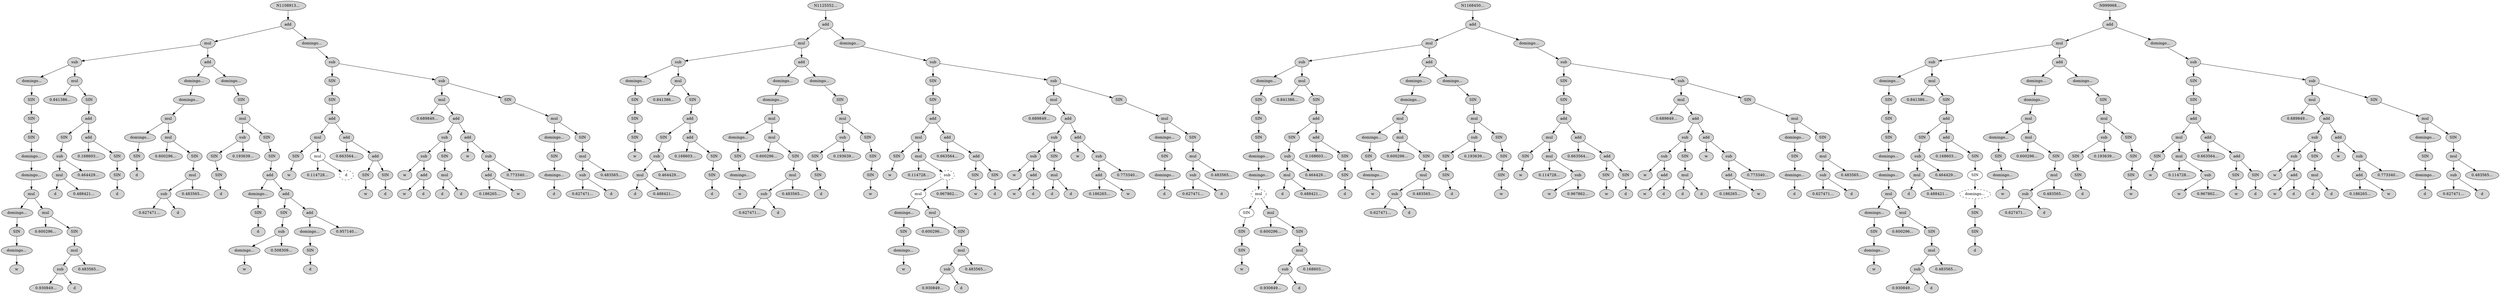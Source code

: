 digraph Population_20 {
N1108913[ style="filled"  label="N1108913..."];
N1108913 -> N1108914;
N1108914[ style="filled"  label="add"];
N1108914 -> N1108915;
N1108915[ style="filled"  label="mul"];
N1108915 -> N1108916;
N1108916[ style="filled"  label="sub"];
N1108916 -> N1108917;
N1108917[ style="filled"  label="domingo..."];
N1108917 -> N1108918;
N1108918[ style="filled"  label="SIN"];
N1108918 -> N1108919;
N1108919[ style="filled"  label="SIN"];
N1108919 -> N1108920;
N1108920[ style="filled"  label="SIN"];
N1108920 -> N1108921;
N1108921[ style="filled"  label="domingo..."];
N1108921 -> N1108922;
N1108922[ style="filled"  label="domingo..."];
N1108922 -> N1108923;
N1108923[ style="filled"  label="mul"];
N1108923 -> N1108924;
N1108924[ style="filled"  label="domingo..."];
N1108924 -> N1108925;
N1108925[ style="filled"  label="SIN"];
N1108925 -> N1108926;
N1108926[ style="filled"  label="domingo..."];
N1108926 -> N1108927;
N1108927[ style="filled"  label="w"];
N1108923 -> N1108928;
N1108928[ style="filled"  label="mul"];
N1108928 -> N1108929;
N1108929[ style="filled"  label="0.600296..."];
N1108928 -> N1108930;
N1108930[ style="filled"  label="SIN"];
N1108930 -> N1108931;
N1108931[ style="filled"  label="mul"];
N1108931 -> N1108932;
N1108932[ style="filled"  label="sub"];
N1108932 -> N1108933;
N1108933[ style="filled"  label="0.930849..."];
N1108932 -> N1108934;
N1108934[ style="filled"  label="d"];
N1108931 -> N1108935;
N1108935[ style="filled"  label="0.483565..."];
N1108916 -> N1108936;
N1108936[ style="filled"  label="mul"];
N1108936 -> N1108937;
N1108937[ style="filled"  label="0.841386..."];
N1108936 -> N1108938;
N1108938[ style="filled"  label="SIN"];
N1108938 -> N1108939;
N1108939[ style="filled"  label="add"];
N1108939 -> N1108940;
N1108940[ style="filled"  label="SIN"];
N1108940 -> N1108941;
N1108941[ style="filled"  label="sub"];
N1108941 -> N1108942;
N1108942[ style="filled"  label="mul"];
N1108942 -> N1108943;
N1108943[ style="filled"  label="d"];
N1108942 -> N1108944;
N1108944[ style="filled"  label="0.488421..."];
N1108941 -> N1108945;
N1108945[ style="filled"  label="0.464429..."];
N1108939 -> N1108946;
N1108946[ style="filled"  label="add"];
N1108946 -> N1108947;
N1108947[ style="filled"  label="0.168603..."];
N1108946 -> N1108948;
N1108948[ style="filled"  label="SIN"];
N1108948 -> N1108949;
N1108949[ style="filled"  label="SIN"];
N1108949 -> N1108950;
N1108950[ style="filled"  label="d"];
N1108915 -> N1108951;
N1108951[ style="filled"  label="add"];
N1108951 -> N1108952;
N1108952[ style="filled"  label="domingo..."];
N1108952 -> N1108953;
N1108953[ style="filled"  label="domingo..."];
N1108953 -> N1108954;
N1108954[ style="filled"  label="mul"];
N1108954 -> N1108955;
N1108955[ style="filled"  label="domingo..."];
N1108955 -> N1108956;
N1108956[ style="filled"  label="SIN"];
N1108956 -> N1108957;
N1108957[ style="filled"  label="d"];
N1108954 -> N1108958;
N1108958[ style="filled"  label="mul"];
N1108958 -> N1108959;
N1108959[ style="filled"  label="0.600296..."];
N1108958 -> N1108960;
N1108960[ style="filled"  label="SIN"];
N1108960 -> N1108961;
N1108961[ style="filled"  label="mul"];
N1108961 -> N1108962;
N1108962[ style="filled"  label="sub"];
N1108962 -> N1108963;
N1108963[ style="filled"  label="0.627471..."];
N1108962 -> N1108964;
N1108964[ style="filled"  label="d"];
N1108961 -> N1108965;
N1108965[ style="filled"  label="0.483565..."];
N1108951 -> N1108966;
N1108966[ style="filled"  label="domingo..."];
N1108966 -> N1108967;
N1108967[ style="filled"  label="SIN"];
N1108967 -> N1108968;
N1108968[ style="filled"  label="mul"];
N1108968 -> N1108969;
N1108969[ style="filled"  label="sub"];
N1108969 -> N1108970;
N1108970[ style="filled"  label="SIN"];
N1108970 -> N1108971;
N1108971[ style="filled"  label="SIN"];
N1108971 -> N1108972;
N1108972[ style="filled"  label="d"];
N1108969 -> N1108973;
N1108973[ style="filled"  label="0.193639..."];
N1108968 -> N1108974;
N1108974[ style="filled"  label="SIN"];
N1108974 -> N1108975;
N1108975[ style="filled"  label="SIN"];
N1108975 -> N1108976;
N1108976[ style="filled"  label="add"];
N1108976 -> N1108977;
N1108977[ style="filled"  label="domingo..."];
N1108977 -> N1108978;
N1108978[ style="filled"  label="SIN"];
N1108978 -> N1108979;
N1108979[ style="filled"  label="d"];
N1108976 -> N1108980;
N1108980[ style="filled"  label="add"];
N1108980 -> N1108981;
N1108981[ style="filled"  label="SIN"];
N1108981 -> N1108982;
N1108982[ style="filled"  label="sub"];
N1108982 -> N1108983;
N1108983[ style="filled"  label="domingo..."];
N1108983 -> N1108984;
N1108984[ style="filled"  label="w"];
N1108982 -> N1108985;
N1108985[ style="filled"  label="0.508309..."];
N1108980 -> N1108986;
N1108986[ style="filled"  label="add"];
N1108986 -> N1108987;
N1108987[ style="filled"  label="domingo..."];
N1108987 -> N1108988;
N1108988[ style="filled"  label="SIN"];
N1108988 -> N1108989;
N1108989[ style="filled"  label="d"];
N1108986 -> N1108990;
N1108990[ style="filled"  label="0.957140..."];
N1108914 -> N1108991;
N1108991[ style="filled"  label="domingo..."];
N1108991 -> N1108992;
N1108992[ style="filled"  label="sub"];
N1108992 -> N1108993;
N1108993[ style="filled"  label="SIN"];
N1108993 -> N1108994;
N1108994[ style="filled"  label="SIN"];
N1108994 -> N1108995;
N1108995[ style="filled"  label="add"];
N1108995 -> N1108996;
N1108996[ style="filled"  label="mul"];
N1108996 -> N1108997;
N1108997[ style="filled"  label="SIN"];
N1108997 -> N1108998;
N1108998[ style="filled"  label="w"];
N1108996 -> N1108999;
N1108999[ style="solid"  label="mul"];
N1108999 -> N1109000;
N1109000[ style="filled"  label="0.114728..."];
N1108999 -> N1109131;
N1109131[ style="dashed"  label="d"];
N1108995 -> N1109004;
N1109004[ style="filled"  label="add"];
N1109004 -> N1109005;
N1109005[ style="filled"  label="0.663564..."];
N1109004 -> N1109006;
N1109006[ style="filled"  label="add"];
N1109006 -> N1109007;
N1109007[ style="filled"  label="SIN"];
N1109007 -> N1109008;
N1109008[ style="filled"  label="w"];
N1109006 -> N1109009;
N1109009[ style="filled"  label="SIN"];
N1109009 -> N1109010;
N1109010[ style="filled"  label="d"];
N1108992 -> N1109011;
N1109011[ style="filled"  label="sub"];
N1109011 -> N1109012;
N1109012[ style="filled"  label="mul"];
N1109012 -> N1109013;
N1109013[ style="filled"  label="0.689849..."];
N1109012 -> N1109014;
N1109014[ style="filled"  label="add"];
N1109014 -> N1109015;
N1109015[ style="filled"  label="sub"];
N1109015 -> N1109016;
N1109016[ style="filled"  label="sub"];
N1109016 -> N1109017;
N1109017[ style="filled"  label="w"];
N1109016 -> N1109018;
N1109018[ style="filled"  label="add"];
N1109018 -> N1109019;
N1109019[ style="filled"  label="w"];
N1109018 -> N1109020;
N1109020[ style="filled"  label="d"];
N1109015 -> N1109021;
N1109021[ style="filled"  label="SIN"];
N1109021 -> N1109022;
N1109022[ style="filled"  label="mul"];
N1109022 -> N1109023;
N1109023[ style="filled"  label="d"];
N1109022 -> N1109024;
N1109024[ style="filled"  label="d"];
N1109014 -> N1109025;
N1109025[ style="filled"  label="add"];
N1109025 -> N1109026;
N1109026[ style="filled"  label="w"];
N1109025 -> N1109027;
N1109027[ style="filled"  label="sub"];
N1109027 -> N1109028;
N1109028[ style="filled"  label="add"];
N1109028 -> N1109029;
N1109029[ style="filled"  label="0.186265..."];
N1109028 -> N1109030;
N1109030[ style="filled"  label="w"];
N1109027 -> N1109031;
N1109031[ style="filled"  label="0.773340..."];
N1109011 -> N1109032;
N1109032[ style="filled"  label="SIN"];
N1109032 -> N1109033;
N1109033[ style="filled"  label="mul"];
N1109033 -> N1109034;
N1109034[ style="filled"  label="domingo..."];
N1109034 -> N1109035;
N1109035[ style="filled"  label="SIN"];
N1109035 -> N1109036;
N1109036[ style="filled"  label="domingo..."];
N1109036 -> N1109037;
N1109037[ style="filled"  label="d"];
N1109033 -> N1109038;
N1109038[ style="filled"  label="SIN"];
N1109038 -> N1109039;
N1109039[ style="filled"  label="mul"];
N1109039 -> N1109040;
N1109040[ style="filled"  label="sub"];
N1109040 -> N1109041;
N1109041[ style="filled"  label="0.627471..."];
N1109040 -> N1109042;
N1109042[ style="filled"  label="d"];
N1109039 -> N1109043;
N1109043[ style="filled"  label="0.483565..."];

N1125552[ style="filled"  label="N1125552..."];
N1125552 -> N1125553;
N1125553[ style="filled"  label="add"];
N1125553 -> N1125554;
N1125554[ style="filled"  label="mul"];
N1125554 -> N1125555;
N1125555[ style="filled"  label="sub"];
N1125555 -> N1125556;
N1125556[ style="filled"  label="domingo..."];
N1125556 -> N1125557;
N1125557[ style="filled"  label="SIN"];
N1125557 -> N1125558;
N1125558[ style="filled"  label="SIN"];
N1125558 -> N1125559;
N1125559[ style="filled"  label="SIN"];
N1125559 -> N1125560;
N1125560[ style="filled"  label="w"];
N1125555 -> N1125561;
N1125561[ style="filled"  label="mul"];
N1125561 -> N1125562;
N1125562[ style="filled"  label="0.841386..."];
N1125561 -> N1125563;
N1125563[ style="filled"  label="SIN"];
N1125563 -> N1125564;
N1125564[ style="filled"  label="add"];
N1125564 -> N1125565;
N1125565[ style="filled"  label="SIN"];
N1125565 -> N1125566;
N1125566[ style="filled"  label="sub"];
N1125566 -> N1125567;
N1125567[ style="filled"  label="mul"];
N1125567 -> N1125568;
N1125568[ style="filled"  label="d"];
N1125567 -> N1125569;
N1125569[ style="filled"  label="0.488421..."];
N1125566 -> N1125570;
N1125570[ style="filled"  label="0.464429..."];
N1125564 -> N1125571;
N1125571[ style="filled"  label="add"];
N1125571 -> N1125572;
N1125572[ style="filled"  label="0.168603..."];
N1125571 -> N1125573;
N1125573[ style="filled"  label="SIN"];
N1125573 -> N1125574;
N1125574[ style="filled"  label="SIN"];
N1125574 -> N1125575;
N1125575[ style="filled"  label="d"];
N1125554 -> N1125576;
N1125576[ style="filled"  label="add"];
N1125576 -> N1125577;
N1125577[ style="filled"  label="domingo..."];
N1125577 -> N1125578;
N1125578[ style="filled"  label="domingo..."];
N1125578 -> N1125579;
N1125579[ style="filled"  label="mul"];
N1125579 -> N1125580;
N1125580[ style="filled"  label="domingo..."];
N1125580 -> N1125581;
N1125581[ style="filled"  label="SIN"];
N1125581 -> N1125582;
N1125582[ style="filled"  label="domingo..."];
N1125582 -> N1125583;
N1125583[ style="filled"  label="w"];
N1125579 -> N1125584;
N1125584[ style="filled"  label="mul"];
N1125584 -> N1125585;
N1125585[ style="filled"  label="0.600296..."];
N1125584 -> N1125586;
N1125586[ style="filled"  label="SIN"];
N1125586 -> N1125587;
N1125587[ style="filled"  label="mul"];
N1125587 -> N1125588;
N1125588[ style="filled"  label="sub"];
N1125588 -> N1125589;
N1125589[ style="filled"  label="0.627471..."];
N1125588 -> N1125590;
N1125590[ style="filled"  label="d"];
N1125587 -> N1125591;
N1125591[ style="filled"  label="0.483565..."];
N1125576 -> N1125592;
N1125592[ style="filled"  label="domingo..."];
N1125592 -> N1125593;
N1125593[ style="filled"  label="SIN"];
N1125593 -> N1125594;
N1125594[ style="filled"  label="mul"];
N1125594 -> N1125595;
N1125595[ style="filled"  label="sub"];
N1125595 -> N1125596;
N1125596[ style="filled"  label="SIN"];
N1125596 -> N1125597;
N1125597[ style="filled"  label="SIN"];
N1125597 -> N1125598;
N1125598[ style="filled"  label="d"];
N1125595 -> N1125599;
N1125599[ style="filled"  label="0.193639..."];
N1125594 -> N1125600;
N1125600[ style="filled"  label="SIN"];
N1125600 -> N1125601;
N1125601[ style="filled"  label="SIN"];
N1125601 -> N1125602;
N1125602[ style="filled"  label="SIN"];
N1125602 -> N1125603;
N1125603[ style="filled"  label="w"];
N1125553 -> N1125604;
N1125604[ style="filled"  label="domingo..."];
N1125604 -> N1125605;
N1125605[ style="filled"  label="sub"];
N1125605 -> N1125606;
N1125606[ style="filled"  label="SIN"];
N1125606 -> N1125607;
N1125607[ style="filled"  label="SIN"];
N1125607 -> N1125608;
N1125608[ style="filled"  label="add"];
N1125608 -> N1125609;
N1125609[ style="filled"  label="mul"];
N1125609 -> N1125610;
N1125610[ style="filled"  label="SIN"];
N1125610 -> N1125611;
N1125611[ style="filled"  label="w"];
N1125609 -> N1125612;
N1125612[ style="filled"  label="mul"];
N1125612 -> N1125613;
N1125613[ style="filled"  label="0.114728..."];
N1125612 -> N1125614;
N1125614[ style="dashed"  label="sub"];
N1125614 -> N1125444;
N1125444[ style="solid"  label="mul"];
N1125444 -> N1125445;
N1125445[ style="filled"  label="domingo..."];
N1125445 -> N1125446;
N1125446[ style="filled"  label="SIN"];
N1125446 -> N1125447;
N1125447[ style="filled"  label="domingo..."];
N1125447 -> N1125448;
N1125448[ style="filled"  label="w"];
N1125444 -> N1125449;
N1125449[ style="filled"  label="mul"];
N1125449 -> N1125450;
N1125450[ style="filled"  label="0.600296..."];
N1125449 -> N1125451;
N1125451[ style="filled"  label="SIN"];
N1125451 -> N1125452;
N1125452[ style="filled"  label="mul"];
N1125452 -> N1125453;
N1125453[ style="filled"  label="sub"];
N1125453 -> N1125454;
N1125454[ style="filled"  label="0.930849..."];
N1125453 -> N1125455;
N1125455[ style="filled"  label="d"];
N1125452 -> N1125456;
N1125456[ style="filled"  label="0.483565..."];
N1125614 -> N1125616;
N1125616[ style="filled"  label="0.967862..."];
N1125608 -> N1125617;
N1125617[ style="filled"  label="add"];
N1125617 -> N1125618;
N1125618[ style="filled"  label="0.663564..."];
N1125617 -> N1125619;
N1125619[ style="filled"  label="add"];
N1125619 -> N1125620;
N1125620[ style="filled"  label="SIN"];
N1125620 -> N1125621;
N1125621[ style="filled"  label="w"];
N1125619 -> N1125622;
N1125622[ style="filled"  label="SIN"];
N1125622 -> N1125623;
N1125623[ style="filled"  label="d"];
N1125605 -> N1125624;
N1125624[ style="filled"  label="sub"];
N1125624 -> N1125625;
N1125625[ style="filled"  label="mul"];
N1125625 -> N1125626;
N1125626[ style="filled"  label="0.689849..."];
N1125625 -> N1125627;
N1125627[ style="filled"  label="add"];
N1125627 -> N1125628;
N1125628[ style="filled"  label="sub"];
N1125628 -> N1125629;
N1125629[ style="filled"  label="sub"];
N1125629 -> N1125630;
N1125630[ style="filled"  label="w"];
N1125629 -> N1125631;
N1125631[ style="filled"  label="add"];
N1125631 -> N1125632;
N1125632[ style="filled"  label="w"];
N1125631 -> N1125633;
N1125633[ style="filled"  label="d"];
N1125628 -> N1125634;
N1125634[ style="filled"  label="SIN"];
N1125634 -> N1125635;
N1125635[ style="filled"  label="mul"];
N1125635 -> N1125636;
N1125636[ style="filled"  label="d"];
N1125635 -> N1125637;
N1125637[ style="filled"  label="d"];
N1125627 -> N1125638;
N1125638[ style="filled"  label="add"];
N1125638 -> N1125639;
N1125639[ style="filled"  label="w"];
N1125638 -> N1125640;
N1125640[ style="filled"  label="sub"];
N1125640 -> N1125641;
N1125641[ style="filled"  label="add"];
N1125641 -> N1125642;
N1125642[ style="filled"  label="0.186265..."];
N1125641 -> N1125643;
N1125643[ style="filled"  label="w"];
N1125640 -> N1125644;
N1125644[ style="filled"  label="0.773340..."];
N1125624 -> N1125645;
N1125645[ style="filled"  label="SIN"];
N1125645 -> N1125646;
N1125646[ style="filled"  label="mul"];
N1125646 -> N1125647;
N1125647[ style="filled"  label="domingo..."];
N1125647 -> N1125648;
N1125648[ style="filled"  label="SIN"];
N1125648 -> N1125649;
N1125649[ style="filled"  label="domingo..."];
N1125649 -> N1125650;
N1125650[ style="filled"  label="d"];
N1125646 -> N1125651;
N1125651[ style="filled"  label="SIN"];
N1125651 -> N1125652;
N1125652[ style="filled"  label="mul"];
N1125652 -> N1125653;
N1125653[ style="filled"  label="sub"];
N1125653 -> N1125654;
N1125654[ style="filled"  label="0.627471..."];
N1125653 -> N1125655;
N1125655[ style="filled"  label="d"];
N1125652 -> N1125656;
N1125656[ style="filled"  label="0.483565..."];

N1168450[ style="filled"  label="N1168450..."];
N1168450 -> N1168451;
N1168451[ style="filled"  label="add"];
N1168451 -> N1168452;
N1168452[ style="filled"  label="mul"];
N1168452 -> N1168453;
N1168453[ style="filled"  label="sub"];
N1168453 -> N1168454;
N1168454[ style="filled"  label="domingo..."];
N1168454 -> N1168455;
N1168455[ style="filled"  label="SIN"];
N1168455 -> N1168456;
N1168456[ style="filled"  label="SIN"];
N1168456 -> N1168457;
N1168457[ style="filled"  label="SIN"];
N1168457 -> N1168458;
N1168458[ style="filled"  label="domingo..."];
N1168458 -> N1168459;
N1168459[ style="filled"  label="domingo..."];
N1168459 -> N1168460;
N1168460[ style="dashed"  label="mul"];
N1168460 -> N1168338;
N1168338[ style="solid"  label="SIN"];
N1168338 -> N1168339;
N1168339[ style="filled"  label="SIN"];
N1168339 -> N1168340;
N1168340[ style="filled"  label="SIN"];
N1168340 -> N1168341;
N1168341[ style="filled"  label="w"];
N1168460 -> N1168465;
N1168465[ style="filled"  label="mul"];
N1168465 -> N1168466;
N1168466[ style="filled"  label="0.600296..."];
N1168465 -> N1168467;
N1168467[ style="filled"  label="SIN"];
N1168467 -> N1168468;
N1168468[ style="filled"  label="mul"];
N1168468 -> N1168469;
N1168469[ style="filled"  label="sub"];
N1168469 -> N1168470;
N1168470[ style="filled"  label="0.930849..."];
N1168469 -> N1168471;
N1168471[ style="filled"  label="d"];
N1168468 -> N1168472;
N1168472[ style="filled"  label="0.168603..."];
N1168453 -> N1168473;
N1168473[ style="filled"  label="mul"];
N1168473 -> N1168474;
N1168474[ style="filled"  label="0.841386..."];
N1168473 -> N1168475;
N1168475[ style="filled"  label="SIN"];
N1168475 -> N1168476;
N1168476[ style="filled"  label="add"];
N1168476 -> N1168477;
N1168477[ style="filled"  label="SIN"];
N1168477 -> N1168478;
N1168478[ style="filled"  label="sub"];
N1168478 -> N1168479;
N1168479[ style="filled"  label="mul"];
N1168479 -> N1168480;
N1168480[ style="filled"  label="d"];
N1168479 -> N1168481;
N1168481[ style="filled"  label="0.488421..."];
N1168478 -> N1168482;
N1168482[ style="filled"  label="0.464429..."];
N1168476 -> N1168483;
N1168483[ style="filled"  label="add"];
N1168483 -> N1168484;
N1168484[ style="filled"  label="0.168603..."];
N1168483 -> N1168485;
N1168485[ style="filled"  label="SIN"];
N1168485 -> N1168486;
N1168486[ style="filled"  label="SIN"];
N1168486 -> N1168487;
N1168487[ style="filled"  label="d"];
N1168452 -> N1168488;
N1168488[ style="filled"  label="add"];
N1168488 -> N1168489;
N1168489[ style="filled"  label="domingo..."];
N1168489 -> N1168490;
N1168490[ style="filled"  label="domingo..."];
N1168490 -> N1168491;
N1168491[ style="filled"  label="mul"];
N1168491 -> N1168492;
N1168492[ style="filled"  label="domingo..."];
N1168492 -> N1168493;
N1168493[ style="filled"  label="SIN"];
N1168493 -> N1168494;
N1168494[ style="filled"  label="domingo..."];
N1168494 -> N1168495;
N1168495[ style="filled"  label="w"];
N1168491 -> N1168496;
N1168496[ style="filled"  label="mul"];
N1168496 -> N1168497;
N1168497[ style="filled"  label="0.600296..."];
N1168496 -> N1168498;
N1168498[ style="filled"  label="SIN"];
N1168498 -> N1168499;
N1168499[ style="filled"  label="mul"];
N1168499 -> N1168500;
N1168500[ style="filled"  label="sub"];
N1168500 -> N1168501;
N1168501[ style="filled"  label="0.627471..."];
N1168500 -> N1168502;
N1168502[ style="filled"  label="d"];
N1168499 -> N1168503;
N1168503[ style="filled"  label="0.483565..."];
N1168488 -> N1168504;
N1168504[ style="filled"  label="domingo..."];
N1168504 -> N1168505;
N1168505[ style="filled"  label="SIN"];
N1168505 -> N1168506;
N1168506[ style="filled"  label="mul"];
N1168506 -> N1168507;
N1168507[ style="filled"  label="sub"];
N1168507 -> N1168508;
N1168508[ style="filled"  label="SIN"];
N1168508 -> N1168509;
N1168509[ style="filled"  label="SIN"];
N1168509 -> N1168510;
N1168510[ style="filled"  label="d"];
N1168507 -> N1168511;
N1168511[ style="filled"  label="0.193639..."];
N1168506 -> N1168512;
N1168512[ style="filled"  label="SIN"];
N1168512 -> N1168513;
N1168513[ style="filled"  label="SIN"];
N1168513 -> N1168514;
N1168514[ style="filled"  label="SIN"];
N1168514 -> N1168515;
N1168515[ style="filled"  label="w"];
N1168451 -> N1168516;
N1168516[ style="filled"  label="domingo..."];
N1168516 -> N1168517;
N1168517[ style="filled"  label="sub"];
N1168517 -> N1168518;
N1168518[ style="filled"  label="SIN"];
N1168518 -> N1168519;
N1168519[ style="filled"  label="SIN"];
N1168519 -> N1168520;
N1168520[ style="filled"  label="add"];
N1168520 -> N1168521;
N1168521[ style="filled"  label="mul"];
N1168521 -> N1168522;
N1168522[ style="filled"  label="SIN"];
N1168522 -> N1168523;
N1168523[ style="filled"  label="w"];
N1168521 -> N1168524;
N1168524[ style="filled"  label="mul"];
N1168524 -> N1168525;
N1168525[ style="filled"  label="0.114728..."];
N1168524 -> N1168526;
N1168526[ style="filled"  label="sub"];
N1168526 -> N1168527;
N1168527[ style="filled"  label="w"];
N1168526 -> N1168528;
N1168528[ style="filled"  label="0.967862..."];
N1168520 -> N1168529;
N1168529[ style="filled"  label="add"];
N1168529 -> N1168530;
N1168530[ style="filled"  label="0.663564..."];
N1168529 -> N1168531;
N1168531[ style="filled"  label="add"];
N1168531 -> N1168532;
N1168532[ style="filled"  label="SIN"];
N1168532 -> N1168533;
N1168533[ style="filled"  label="w"];
N1168531 -> N1168534;
N1168534[ style="filled"  label="SIN"];
N1168534 -> N1168535;
N1168535[ style="filled"  label="d"];
N1168517 -> N1168536;
N1168536[ style="filled"  label="sub"];
N1168536 -> N1168537;
N1168537[ style="filled"  label="mul"];
N1168537 -> N1168538;
N1168538[ style="filled"  label="0.689849..."];
N1168537 -> N1168539;
N1168539[ style="filled"  label="add"];
N1168539 -> N1168540;
N1168540[ style="filled"  label="sub"];
N1168540 -> N1168541;
N1168541[ style="filled"  label="sub"];
N1168541 -> N1168542;
N1168542[ style="filled"  label="w"];
N1168541 -> N1168543;
N1168543[ style="filled"  label="add"];
N1168543 -> N1168544;
N1168544[ style="filled"  label="w"];
N1168543 -> N1168545;
N1168545[ style="filled"  label="d"];
N1168540 -> N1168546;
N1168546[ style="filled"  label="SIN"];
N1168546 -> N1168547;
N1168547[ style="filled"  label="mul"];
N1168547 -> N1168548;
N1168548[ style="filled"  label="d"];
N1168547 -> N1168549;
N1168549[ style="filled"  label="d"];
N1168539 -> N1168550;
N1168550[ style="filled"  label="add"];
N1168550 -> N1168551;
N1168551[ style="filled"  label="w"];
N1168550 -> N1168552;
N1168552[ style="filled"  label="sub"];
N1168552 -> N1168553;
N1168553[ style="filled"  label="add"];
N1168553 -> N1168554;
N1168554[ style="filled"  label="0.186265..."];
N1168553 -> N1168555;
N1168555[ style="filled"  label="w"];
N1168552 -> N1168556;
N1168556[ style="filled"  label="0.773340..."];
N1168536 -> N1168557;
N1168557[ style="filled"  label="SIN"];
N1168557 -> N1168558;
N1168558[ style="filled"  label="mul"];
N1168558 -> N1168559;
N1168559[ style="filled"  label="domingo..."];
N1168559 -> N1168560;
N1168560[ style="filled"  label="SIN"];
N1168560 -> N1168561;
N1168561[ style="filled"  label="domingo..."];
N1168561 -> N1168562;
N1168562[ style="filled"  label="d"];
N1168558 -> N1168563;
N1168563[ style="filled"  label="SIN"];
N1168563 -> N1168564;
N1168564[ style="filled"  label="mul"];
N1168564 -> N1168565;
N1168565[ style="filled"  label="sub"];
N1168565 -> N1168566;
N1168566[ style="filled"  label="0.627471..."];
N1168565 -> N1168567;
N1168567[ style="filled"  label="d"];
N1168564 -> N1168568;
N1168568[ style="filled"  label="0.483565..."];

N999968[ style="filled"  label="N999968..."];
N999968 -> N999969;
N999969[ style="filled"  label="add"];
N999969 -> N999970;
N999970[ style="filled"  label="mul"];
N999970 -> N999971;
N999971[ style="filled"  label="sub"];
N999971 -> N999972;
N999972[ style="filled"  label="domingo..."];
N999972 -> N999973;
N999973[ style="filled"  label="SIN"];
N999973 -> N999974;
N999974[ style="filled"  label="SIN"];
N999974 -> N999975;
N999975[ style="filled"  label="SIN"];
N999975 -> N999976;
N999976[ style="filled"  label="domingo..."];
N999976 -> N999977;
N999977[ style="filled"  label="domingo..."];
N999977 -> N999978;
N999978[ style="filled"  label="mul"];
N999978 -> N999979;
N999979[ style="filled"  label="domingo..."];
N999979 -> N999980;
N999980[ style="filled"  label="SIN"];
N999980 -> N999981;
N999981[ style="filled"  label="domingo..."];
N999981 -> N999982;
N999982[ style="filled"  label="w"];
N999978 -> N999983;
N999983[ style="filled"  label="mul"];
N999983 -> N999984;
N999984[ style="filled"  label="0.600296..."];
N999983 -> N999985;
N999985[ style="filled"  label="SIN"];
N999985 -> N999986;
N999986[ style="filled"  label="mul"];
N999986 -> N999987;
N999987[ style="filled"  label="sub"];
N999987 -> N999988;
N999988[ style="filled"  label="0.930849..."];
N999987 -> N999989;
N999989[ style="filled"  label="d"];
N999986 -> N999990;
N999990[ style="filled"  label="0.483565..."];
N999971 -> N999991;
N999991[ style="filled"  label="mul"];
N999991 -> N999992;
N999992[ style="filled"  label="0.841386..."];
N999991 -> N999993;
N999993[ style="filled"  label="SIN"];
N999993 -> N999994;
N999994[ style="filled"  label="add"];
N999994 -> N999995;
N999995[ style="filled"  label="SIN"];
N999995 -> N999996;
N999996[ style="filled"  label="sub"];
N999996 -> N999997;
N999997[ style="filled"  label="mul"];
N999997 -> N999998;
N999998[ style="filled"  label="d"];
N999997 -> N999999;
N999999[ style="filled"  label="0.488421..."];
N999996 -> N1000000;
N1000000[ style="filled"  label="0.464429..."];
N999994 -> N1000001;
N1000001[ style="filled"  label="add"];
N1000001 -> N1000002;
N1000002[ style="filled"  label="0.168603..."];
N1000001 -> N1000003;
N1000003[ style="filled"  label="SIN"];
N1000003 -> N1000004;
N1000004[ style="solid"  label="SIN"];
N1000004 -> N1000113;
N1000113[ style="dashed"  label="domingo..."];
N1000113 -> N1000114;
N1000114[ style="filled"  label="SIN"];
N1000114 -> N1000115;
N1000115[ style="filled"  label="SIN"];
N1000115 -> N1000116;
N1000116[ style="filled"  label="d"];
N999970 -> N1000006;
N1000006[ style="filled"  label="add"];
N1000006 -> N1000007;
N1000007[ style="filled"  label="domingo..."];
N1000007 -> N1000008;
N1000008[ style="filled"  label="domingo..."];
N1000008 -> N1000009;
N1000009[ style="filled"  label="mul"];
N1000009 -> N1000010;
N1000010[ style="filled"  label="domingo..."];
N1000010 -> N1000011;
N1000011[ style="filled"  label="SIN"];
N1000011 -> N1000012;
N1000012[ style="filled"  label="domingo..."];
N1000012 -> N1000013;
N1000013[ style="filled"  label="w"];
N1000009 -> N1000014;
N1000014[ style="filled"  label="mul"];
N1000014 -> N1000015;
N1000015[ style="filled"  label="0.600296..."];
N1000014 -> N1000016;
N1000016[ style="filled"  label="SIN"];
N1000016 -> N1000017;
N1000017[ style="filled"  label="mul"];
N1000017 -> N1000018;
N1000018[ style="filled"  label="sub"];
N1000018 -> N1000019;
N1000019[ style="filled"  label="0.627471..."];
N1000018 -> N1000020;
N1000020[ style="filled"  label="d"];
N1000017 -> N1000021;
N1000021[ style="filled"  label="0.483565..."];
N1000006 -> N1000022;
N1000022[ style="filled"  label="domingo..."];
N1000022 -> N1000023;
N1000023[ style="filled"  label="SIN"];
N1000023 -> N1000024;
N1000024[ style="filled"  label="mul"];
N1000024 -> N1000025;
N1000025[ style="filled"  label="sub"];
N1000025 -> N1000026;
N1000026[ style="filled"  label="SIN"];
N1000026 -> N1000027;
N1000027[ style="filled"  label="SIN"];
N1000027 -> N1000028;
N1000028[ style="filled"  label="d"];
N1000025 -> N1000029;
N1000029[ style="filled"  label="0.193639..."];
N1000024 -> N1000030;
N1000030[ style="filled"  label="SIN"];
N1000030 -> N1000031;
N1000031[ style="filled"  label="SIN"];
N1000031 -> N1000032;
N1000032[ style="filled"  label="SIN"];
N1000032 -> N1000033;
N1000033[ style="filled"  label="w"];
N999969 -> N1000034;
N1000034[ style="filled"  label="domingo..."];
N1000034 -> N1000035;
N1000035[ style="filled"  label="sub"];
N1000035 -> N1000036;
N1000036[ style="filled"  label="SIN"];
N1000036 -> N1000037;
N1000037[ style="filled"  label="SIN"];
N1000037 -> N1000038;
N1000038[ style="filled"  label="add"];
N1000038 -> N1000039;
N1000039[ style="filled"  label="mul"];
N1000039 -> N1000040;
N1000040[ style="filled"  label="SIN"];
N1000040 -> N1000041;
N1000041[ style="filled"  label="w"];
N1000039 -> N1000042;
N1000042[ style="filled"  label="mul"];
N1000042 -> N1000043;
N1000043[ style="filled"  label="0.114728..."];
N1000042 -> N1000044;
N1000044[ style="filled"  label="sub"];
N1000044 -> N1000045;
N1000045[ style="filled"  label="w"];
N1000044 -> N1000046;
N1000046[ style="filled"  label="0.967862..."];
N1000038 -> N1000047;
N1000047[ style="filled"  label="add"];
N1000047 -> N1000048;
N1000048[ style="filled"  label="0.663564..."];
N1000047 -> N1000049;
N1000049[ style="filled"  label="add"];
N1000049 -> N1000050;
N1000050[ style="filled"  label="SIN"];
N1000050 -> N1000051;
N1000051[ style="filled"  label="w"];
N1000049 -> N1000052;
N1000052[ style="filled"  label="SIN"];
N1000052 -> N1000053;
N1000053[ style="filled"  label="d"];
N1000035 -> N1000054;
N1000054[ style="filled"  label="sub"];
N1000054 -> N1000055;
N1000055[ style="filled"  label="mul"];
N1000055 -> N1000056;
N1000056[ style="filled"  label="0.689849..."];
N1000055 -> N1000057;
N1000057[ style="filled"  label="add"];
N1000057 -> N1000058;
N1000058[ style="filled"  label="sub"];
N1000058 -> N1000059;
N1000059[ style="filled"  label="sub"];
N1000059 -> N1000060;
N1000060[ style="filled"  label="w"];
N1000059 -> N1000061;
N1000061[ style="filled"  label="add"];
N1000061 -> N1000062;
N1000062[ style="filled"  label="w"];
N1000061 -> N1000063;
N1000063[ style="filled"  label="d"];
N1000058 -> N1000064;
N1000064[ style="filled"  label="SIN"];
N1000064 -> N1000065;
N1000065[ style="filled"  label="mul"];
N1000065 -> N1000066;
N1000066[ style="filled"  label="d"];
N1000065 -> N1000067;
N1000067[ style="filled"  label="d"];
N1000057 -> N1000068;
N1000068[ style="filled"  label="add"];
N1000068 -> N1000069;
N1000069[ style="filled"  label="w"];
N1000068 -> N1000070;
N1000070[ style="filled"  label="sub"];
N1000070 -> N1000071;
N1000071[ style="filled"  label="add"];
N1000071 -> N1000072;
N1000072[ style="filled"  label="0.186265..."];
N1000071 -> N1000073;
N1000073[ style="filled"  label="w"];
N1000070 -> N1000074;
N1000074[ style="filled"  label="0.773340..."];
N1000054 -> N1000075;
N1000075[ style="filled"  label="SIN"];
N1000075 -> N1000076;
N1000076[ style="filled"  label="mul"];
N1000076 -> N1000077;
N1000077[ style="filled"  label="domingo..."];
N1000077 -> N1000078;
N1000078[ style="filled"  label="SIN"];
N1000078 -> N1000079;
N1000079[ style="filled"  label="domingo..."];
N1000079 -> N1000080;
N1000080[ style="filled"  label="d"];
N1000076 -> N1000081;
N1000081[ style="filled"  label="SIN"];
N1000081 -> N1000082;
N1000082[ style="filled"  label="mul"];
N1000082 -> N1000083;
N1000083[ style="filled"  label="sub"];
N1000083 -> N1000084;
N1000084[ style="filled"  label="0.627471..."];
N1000083 -> N1000085;
N1000085[ style="filled"  label="d"];
N1000082 -> N1000086;
N1000086[ style="filled"  label="0.483565..."];

}
